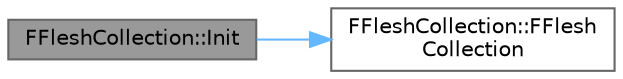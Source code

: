 digraph "FFleshCollection::Init"
{
 // INTERACTIVE_SVG=YES
 // LATEX_PDF_SIZE
  bgcolor="transparent";
  edge [fontname=Helvetica,fontsize=10,labelfontname=Helvetica,labelfontsize=10];
  node [fontname=Helvetica,fontsize=10,shape=box,height=0.2,width=0.4];
  rankdir="LR";
  Node1 [id="Node000001",label="FFleshCollection::Init",height=0.2,width=0.4,color="gray40", fillcolor="grey60", style="filled", fontcolor="black",tooltip=" "];
  Node1 -> Node2 [id="edge1_Node000001_Node000002",color="steelblue1",style="solid",tooltip=" "];
  Node2 [id="Node000002",label="FFleshCollection::FFlesh\lCollection",height=0.2,width=0.4,color="grey40", fillcolor="white", style="filled",URL="$df/dca/classFFleshCollection.html#aa37b4764d9684b9f9d2318a44e14c40c",tooltip=" "];
}
